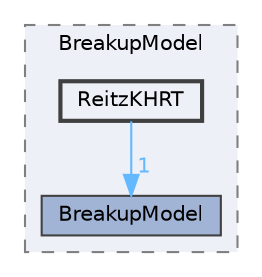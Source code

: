 digraph "src/lagrangian/spray/submodels/BreakupModel/ReitzKHRT"
{
 // LATEX_PDF_SIZE
  bgcolor="transparent";
  edge [fontname=Helvetica,fontsize=10,labelfontname=Helvetica,labelfontsize=10];
  node [fontname=Helvetica,fontsize=10,shape=box,height=0.2,width=0.4];
  compound=true
  subgraph clusterdir_7862d93b0f83aa5120e5fba7616a1684 {
    graph [ bgcolor="#edf0f7", pencolor="grey50", label="BreakupModel", fontname=Helvetica,fontsize=10 style="filled,dashed", URL="dir_7862d93b0f83aa5120e5fba7616a1684.html",tooltip=""]
  dir_960cc54e61b1c0cc02c9fe03d6c537da [label="BreakupModel", fillcolor="#a2b4d6", color="grey25", style="filled", URL="dir_960cc54e61b1c0cc02c9fe03d6c537da.html",tooltip=""];
  dir_3ebc1a7f6e938d3212a43fd89a3f743f [label="ReitzKHRT", fillcolor="#edf0f7", color="grey25", style="filled,bold", URL="dir_3ebc1a7f6e938d3212a43fd89a3f743f.html",tooltip=""];
  }
  dir_3ebc1a7f6e938d3212a43fd89a3f743f->dir_960cc54e61b1c0cc02c9fe03d6c537da [headlabel="1", labeldistance=1.5 headhref="dir_003306_000345.html" href="dir_003306_000345.html" color="steelblue1" fontcolor="steelblue1"];
}
